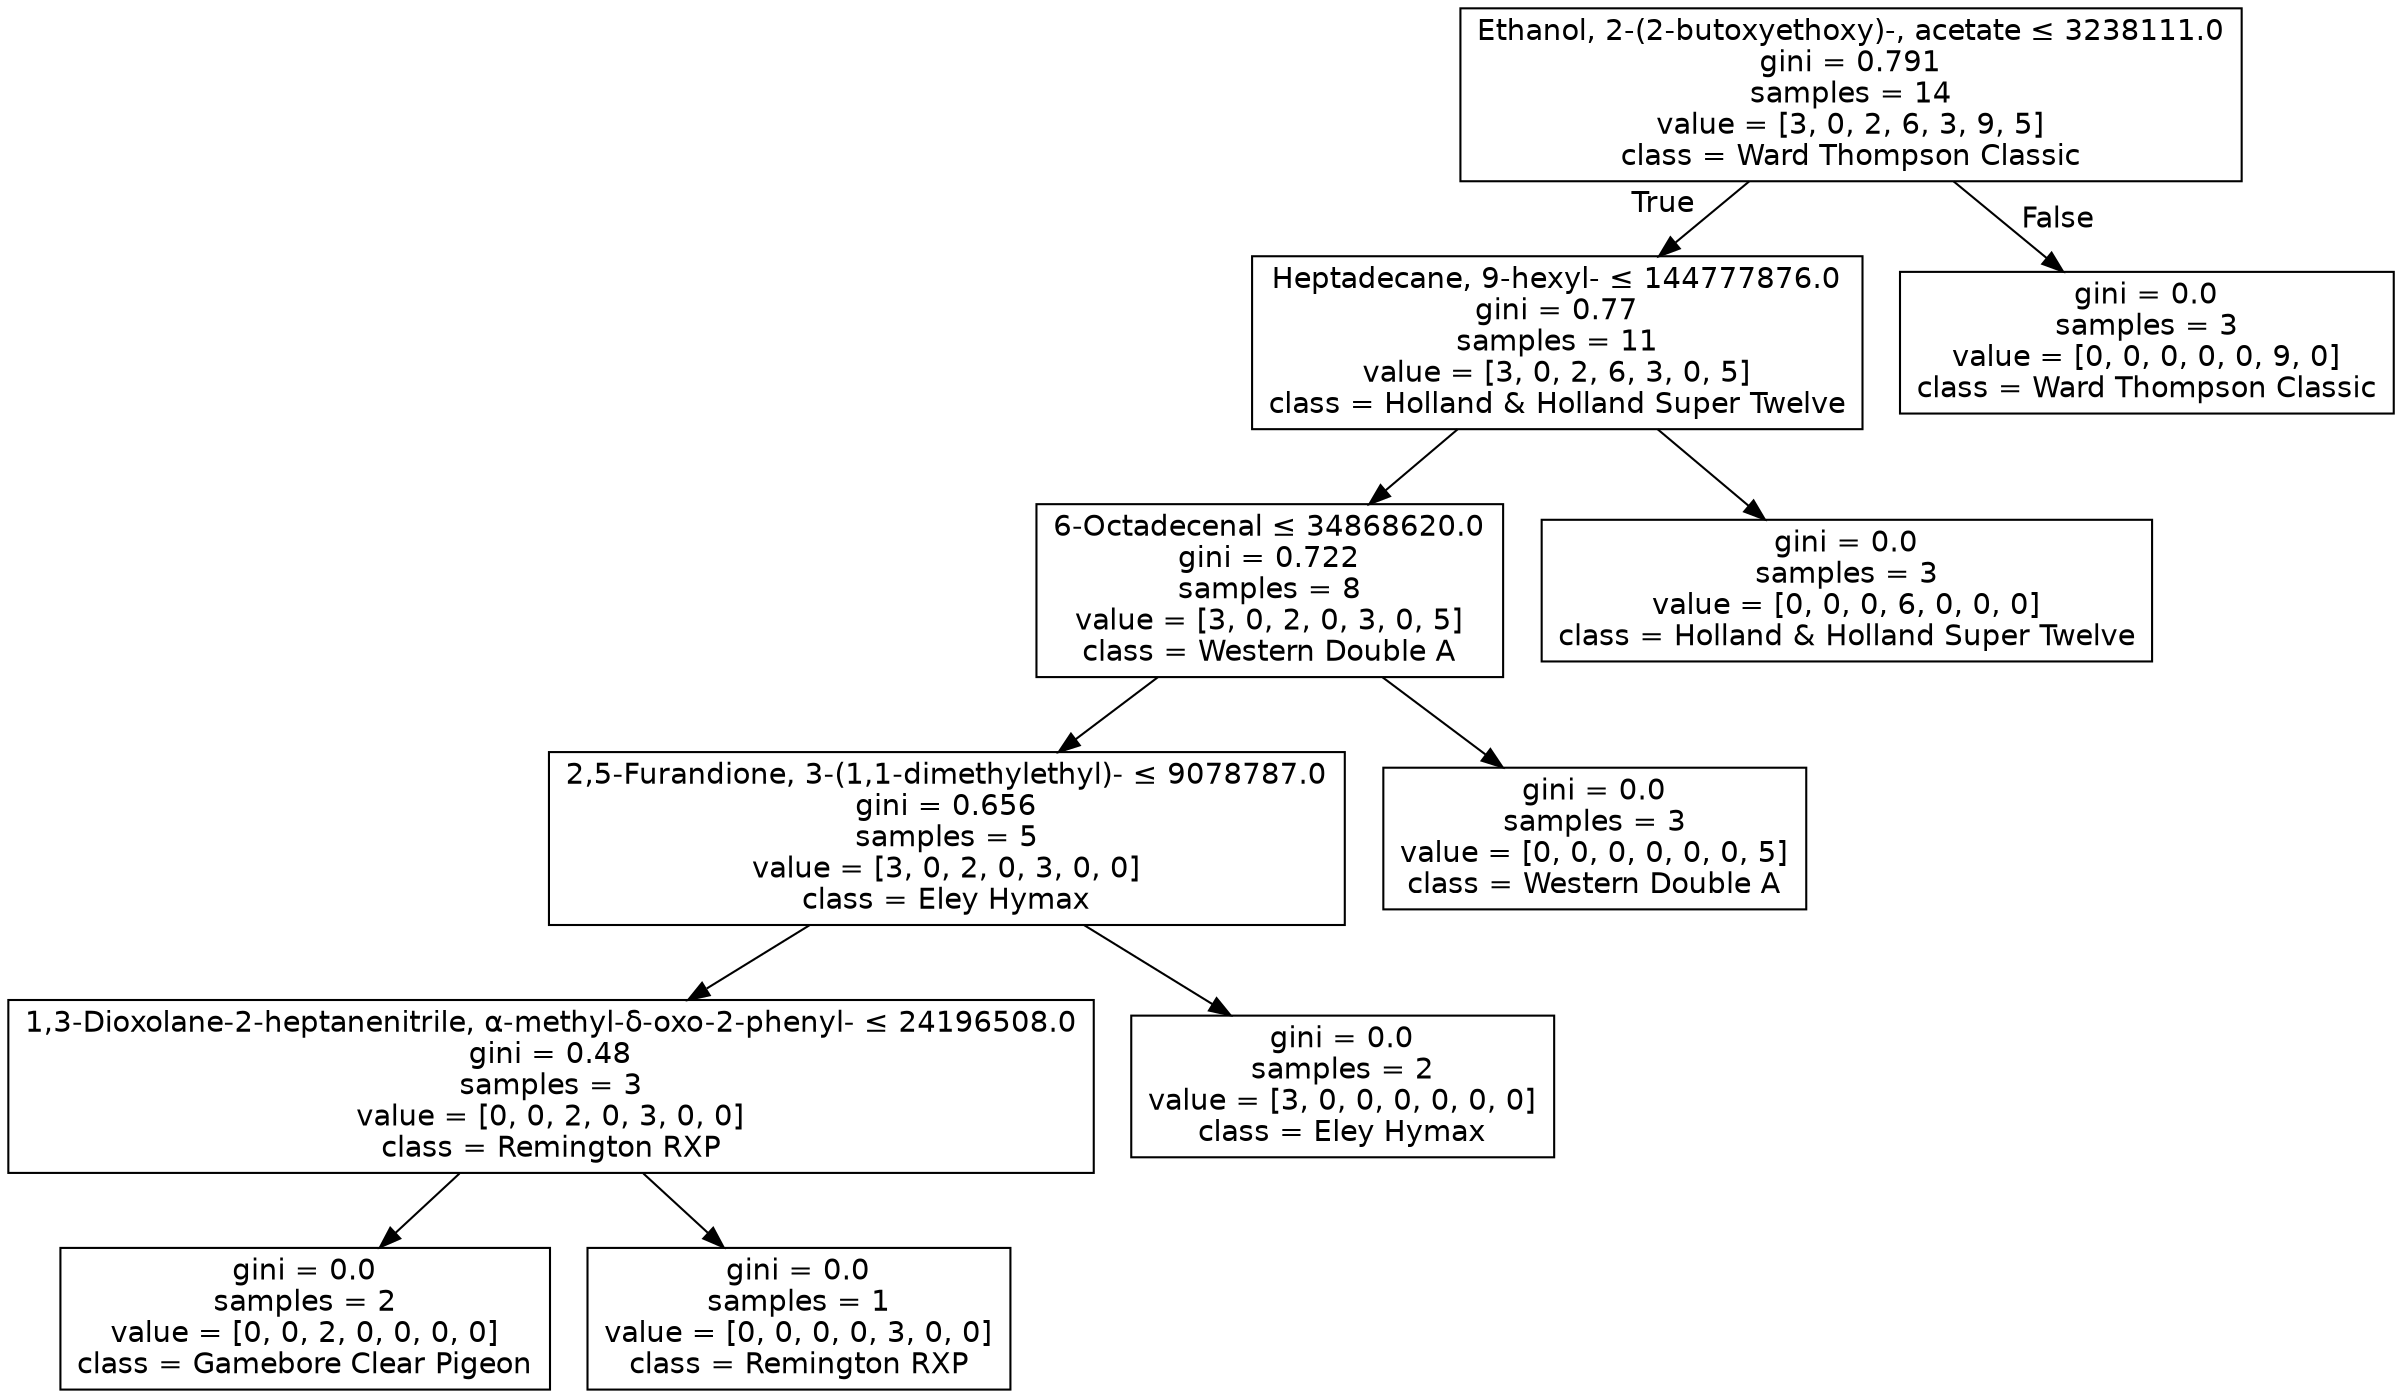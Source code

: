 digraph Tree {
node [shape=box, fontname="helvetica"] ;
edge [fontname="helvetica"] ;
0 [label=<Ethanol, 2-(2-butoxyethoxy)-, acetate &le; 3238111.0<br/>gini = 0.791<br/>samples = 14<br/>value = [3, 0, 2, 6, 3, 9, 5]<br/>class = Ward Thompson Classic>] ;
1 [label=<Heptadecane, 9-hexyl- &le; 144777876.0<br/>gini = 0.77<br/>samples = 11<br/>value = [3, 0, 2, 6, 3, 0, 5]<br/>class = Holland &amp; Holland Super Twelve>] ;
0 -> 1 [labeldistance=2.5, labelangle=45, headlabel="True"] ;
2 [label=<6-Octadecenal &le; 34868620.0<br/>gini = 0.722<br/>samples = 8<br/>value = [3, 0, 2, 0, 3, 0, 5]<br/>class = Western Double A>] ;
1 -> 2 ;
3 [label=<2,5-Furandione, 3-(1,1-dimethylethyl)- &le; 9078787.0<br/>gini = 0.656<br/>samples = 5<br/>value = [3, 0, 2, 0, 3, 0, 0]<br/>class = Eley Hymax>] ;
2 -> 3 ;
4 [label=<1,3-Dioxolane-2-heptanenitrile, α-methyl-δ-oxo-2-phenyl- &le; 24196508.0<br/>gini = 0.48<br/>samples = 3<br/>value = [0, 0, 2, 0, 3, 0, 0]<br/>class = Remington RXP>] ;
3 -> 4 ;
5 [label=<gini = 0.0<br/>samples = 2<br/>value = [0, 0, 2, 0, 0, 0, 0]<br/>class = Gamebore Clear Pigeon>] ;
4 -> 5 ;
6 [label=<gini = 0.0<br/>samples = 1<br/>value = [0, 0, 0, 0, 3, 0, 0]<br/>class = Remington RXP>] ;
4 -> 6 ;
7 [label=<gini = 0.0<br/>samples = 2<br/>value = [3, 0, 0, 0, 0, 0, 0]<br/>class = Eley Hymax>] ;
3 -> 7 ;
8 [label=<gini = 0.0<br/>samples = 3<br/>value = [0, 0, 0, 0, 0, 0, 5]<br/>class = Western Double A>] ;
2 -> 8 ;
9 [label=<gini = 0.0<br/>samples = 3<br/>value = [0, 0, 0, 6, 0, 0, 0]<br/>class = Holland &amp; Holland Super Twelve>] ;
1 -> 9 ;
10 [label=<gini = 0.0<br/>samples = 3<br/>value = [0, 0, 0, 0, 0, 9, 0]<br/>class = Ward Thompson Classic>] ;
0 -> 10 [labeldistance=2.5, labelangle=-45, headlabel="False"] ;
}
